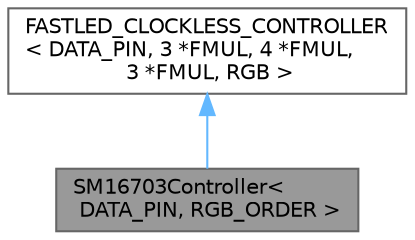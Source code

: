 digraph "SM16703Controller&lt; DATA_PIN, RGB_ORDER &gt;"
{
 // INTERACTIVE_SVG=YES
 // LATEX_PDF_SIZE
  bgcolor="transparent";
  edge [fontname=Helvetica,fontsize=10,labelfontname=Helvetica,labelfontsize=10];
  node [fontname=Helvetica,fontsize=10,shape=box,height=0.2,width=0.4];
  Node1 [id="Node000001",label="SM16703Controller\<\l DATA_PIN, RGB_ORDER \>",height=0.2,width=0.4,color="gray40", fillcolor="grey60", style="filled", fontcolor="black",tooltip="SM16703 controller class."];
  Node2 -> Node1 [id="edge1_Node000001_Node000002",dir="back",color="steelblue1",style="solid",tooltip=" "];
  Node2 [id="Node000002",label="FASTLED_CLOCKLESS_CONTROLLER\l\< DATA_PIN, 3 *FMUL, 4 *FMUL,\l 3 *FMUL, RGB \>",height=0.2,width=0.4,color="gray40", fillcolor="white", style="filled",tooltip=" "];
}
